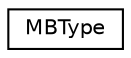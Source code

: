 digraph "Graphical Class Hierarchy"
{
 // LATEX_PDF_SIZE
  edge [fontname="Helvetica",fontsize="10",labelfontname="Helvetica",labelfontsize="10"];
  node [fontname="Helvetica",fontsize="10",shape=record];
  rankdir="LR";
  Node0 [label="MBType",height=0.2,width=0.4,color="black", fillcolor="white", style="filled",URL="$class_m_b_type.html",tooltip="Moving boundary data structure (used for general BC)"];
}

